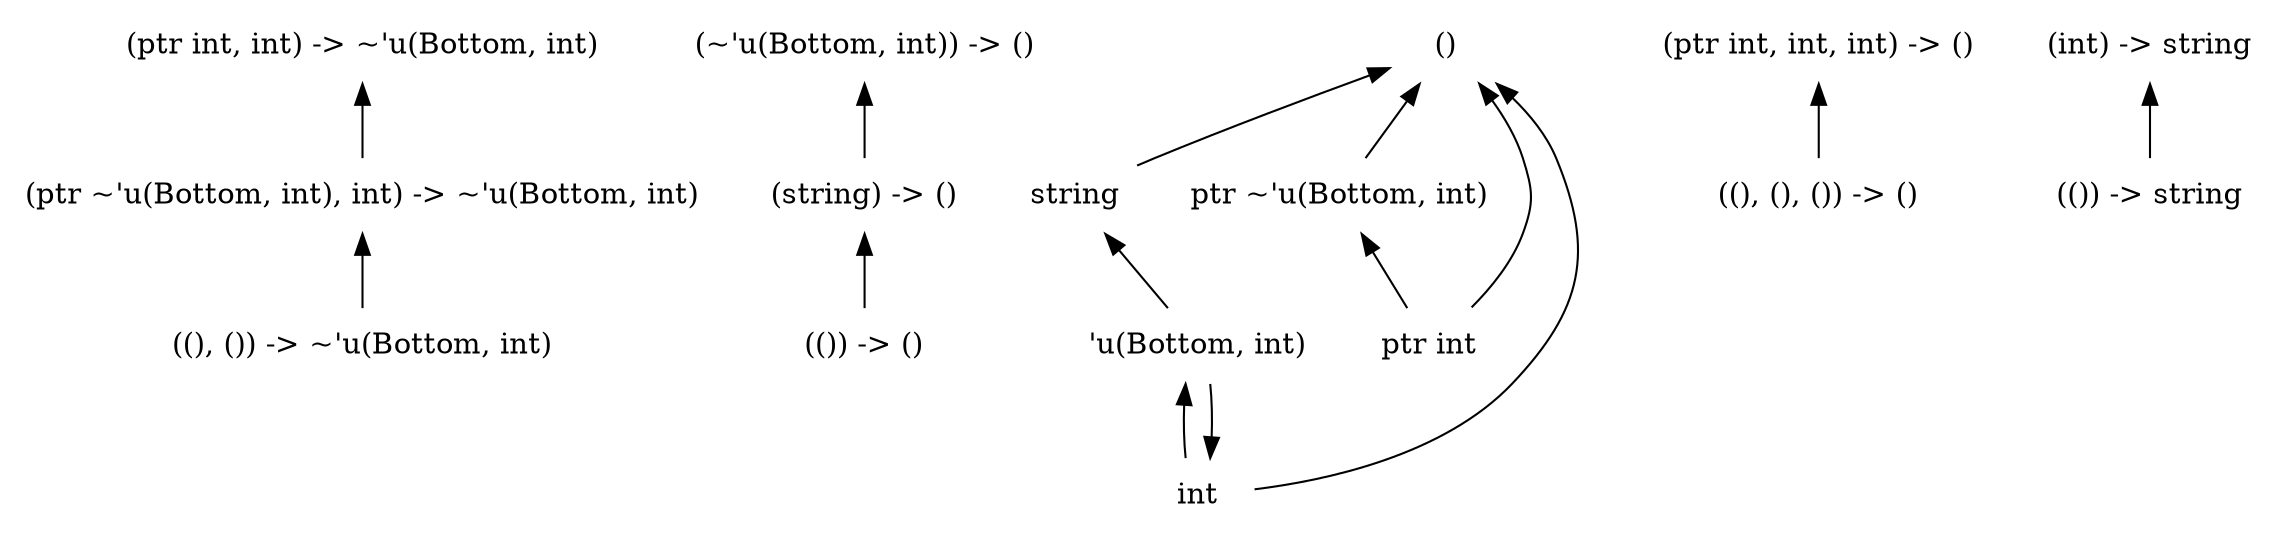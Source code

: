 digraph order {
  graph [
    size = "30,10"
    ];
  node [
    shape = none
    ];
  edge [
    dir = back
    ];
  "(ptr int, int) -> ~'u(Bottom, int)"
  "(string) -> ()"
  "(()) -> ()"
  "string"
  "((), ()) -> ~'u(Bottom, int)"
  "(ptr ~'u(Bottom, int), int) -> ~'u(Bottom, int)"
  "'u(Bottom, int)"
  "ptr ~'u(Bottom, int)"
  "(ptr int, int, int) -> ()"
  "()"
  "ptr int"
  "((), (), ()) -> ()"
  "(()) -> string"
  "(~'u(Bottom, int)) -> ()"
  "(int) -> string"
  "int"
  "(ptr int, int) -> ~'u(Bottom, int)" -> "(ptr ~'u(Bottom, int), int) -> ~'u(Bottom, int)"
  "(string) -> ()" -> "(()) -> ()"
  "string" -> "'u(Bottom, int)"
  "(~'u(Bottom, int)) -> ()" -> "(string) -> ()"
  "(ptr ~'u(Bottom, int), int) -> ~'u(Bottom, int)" -> "((), ()) -> ~'u(Bottom, int)"
  "(int) -> string" -> "(()) -> string"
  "'u(Bottom, int)" -> "int"
  "ptr ~'u(Bottom, int)" -> "ptr int"
  "(ptr int, int, int) -> ()" -> "((), (), ()) -> ()"
  "int" -> "'u(Bottom, int)"
  "()" -> "string"
  "()" -> "ptr ~'u(Bottom, int)"
  "()" -> "int"
  "()" -> "ptr int"
}